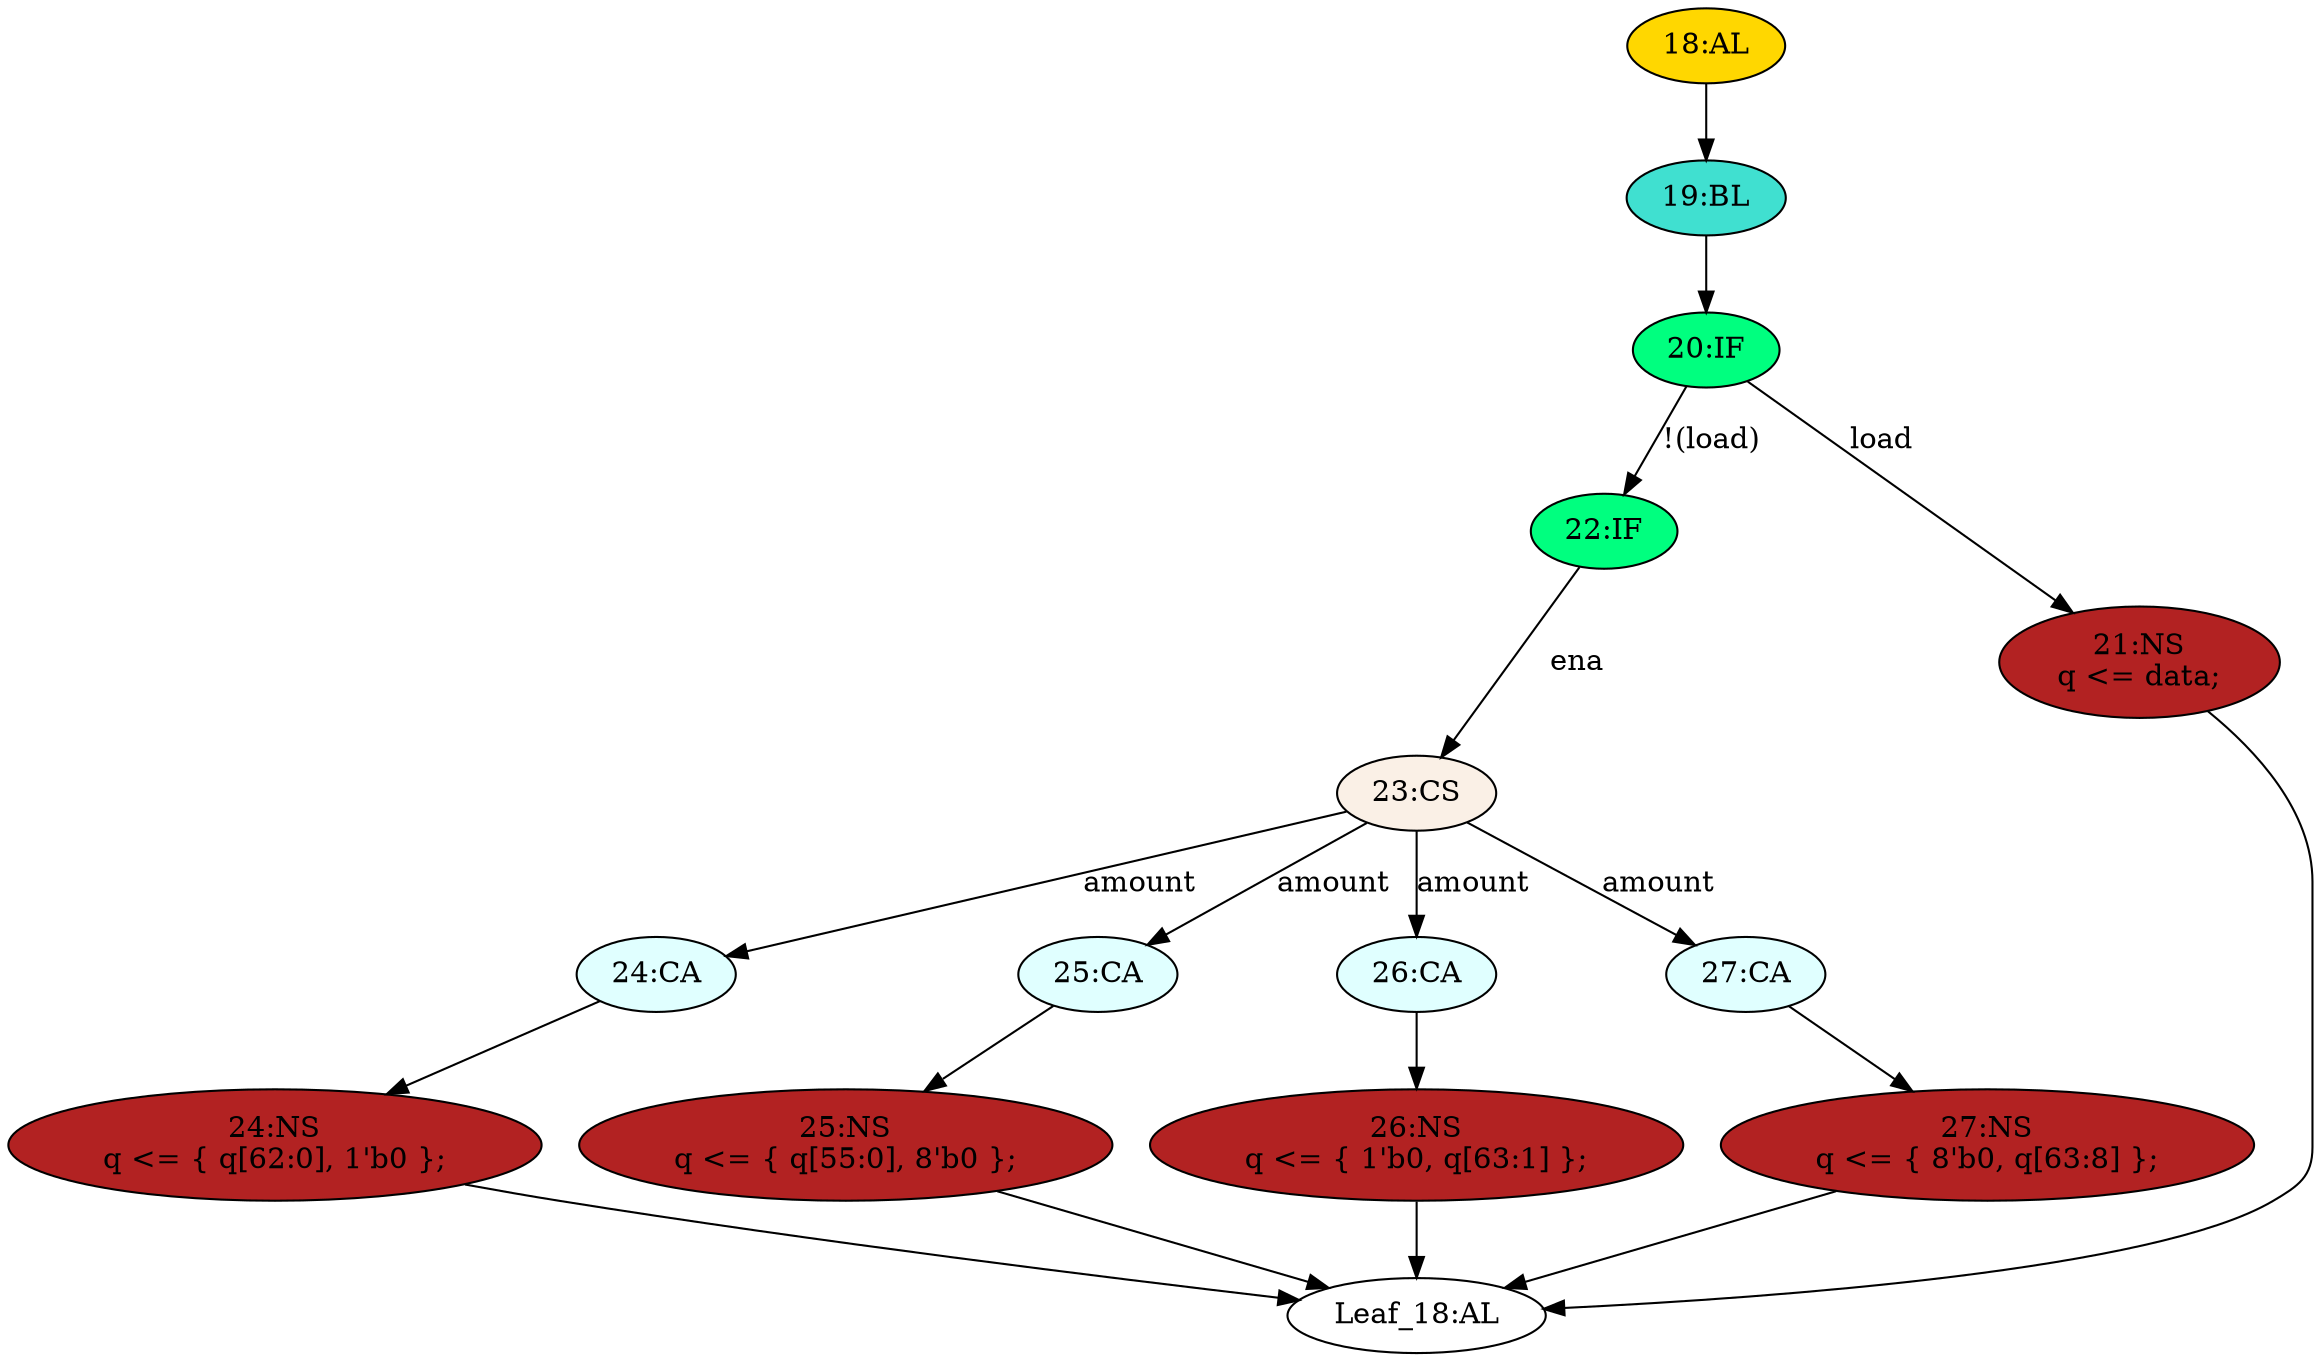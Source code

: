 strict digraph "" {
	node [label="\N"];
	"24:CA"	[ast="<pyverilog.vparser.ast.Case object at 0x7f8c119667d0>",
		fillcolor=lightcyan,
		label="24:CA",
		statements="[]",
		style=filled,
		typ=Case];
	"24:NS"	[ast="<pyverilog.vparser.ast.NonblockingSubstitution object at 0x7f8c11966910>",
		fillcolor=firebrick,
		label="24:NS
q <= { q[62:0], 1'b0 };",
		statements="[<pyverilog.vparser.ast.NonblockingSubstitution object at 0x7f8c11966910>]",
		style=filled,
		typ=NonblockingSubstitution];
	"24:CA" -> "24:NS"	[cond="[]",
		lineno=None];
	"22:IF"	[ast="<pyverilog.vparser.ast.IfStatement object at 0x7f8c11966bd0>",
		fillcolor=springgreen,
		label="22:IF",
		statements="[]",
		style=filled,
		typ=IfStatement];
	"23:CS"	[ast="<pyverilog.vparser.ast.CaseStatement object at 0x7f8c11966c90>",
		fillcolor=linen,
		label="23:CS",
		statements="[]",
		style=filled,
		typ=CaseStatement];
	"22:IF" -> "23:CS"	[cond="['ena']",
		label=ena,
		lineno=22];
	"19:BL"	[ast="<pyverilog.vparser.ast.Block object at 0x7f8c11977750>",
		fillcolor=turquoise,
		label="19:BL",
		statements="[]",
		style=filled,
		typ=Block];
	"20:IF"	[ast="<pyverilog.vparser.ast.IfStatement object at 0x7f8c11977790>",
		fillcolor=springgreen,
		label="20:IF",
		statements="[]",
		style=filled,
		typ=IfStatement];
	"19:BL" -> "20:IF"	[cond="[]",
		lineno=None];
	"Leaf_18:AL"	[def_var="['q']",
		label="Leaf_18:AL"];
	"25:CA"	[ast="<pyverilog.vparser.ast.Case object at 0x7f8c11966d50>",
		fillcolor=lightcyan,
		label="25:CA",
		statements="[]",
		style=filled,
		typ=Case];
	"25:NS"	[ast="<pyverilog.vparser.ast.NonblockingSubstitution object at 0x7f8c11966dd0>",
		fillcolor=firebrick,
		label="25:NS
q <= { q[55:0], 8'b0 };",
		statements="[<pyverilog.vparser.ast.NonblockingSubstitution object at 0x7f8c11966dd0>]",
		style=filled,
		typ=NonblockingSubstitution];
	"25:CA" -> "25:NS"	[cond="[]",
		lineno=None];
	"18:AL"	[ast="<pyverilog.vparser.ast.Always object at 0x7f8c11977a10>",
		clk_sens=True,
		fillcolor=gold,
		label="18:AL",
		sens="['clk']",
		statements="[]",
		style=filled,
		typ=Always,
		use_var="['load', 'ena', 'amount', 'data', 'q']"];
	"18:AL" -> "19:BL"	[cond="[]",
		lineno=None];
	"23:CS" -> "24:CA"	[cond="['amount']",
		label=amount,
		lineno=23];
	"23:CS" -> "25:CA"	[cond="['amount']",
		label=amount,
		lineno=23];
	"26:CA"	[ast="<pyverilog.vparser.ast.Case object at 0x7f8c11977090>",
		fillcolor=lightcyan,
		label="26:CA",
		statements="[]",
		style=filled,
		typ=Case];
	"23:CS" -> "26:CA"	[cond="['amount']",
		label=amount,
		lineno=23];
	"27:CA"	[ast="<pyverilog.vparser.ast.Case object at 0x7f8c119773d0>",
		fillcolor=lightcyan,
		label="27:CA",
		statements="[]",
		style=filled,
		typ=Case];
	"23:CS" -> "27:CA"	[cond="['amount']",
		label=amount,
		lineno=23];
	"20:IF" -> "22:IF"	[cond="['load']",
		label="!(load)",
		lineno=20];
	"21:NS"	[ast="<pyverilog.vparser.ast.NonblockingSubstitution object at 0x7f8c119777d0>",
		fillcolor=firebrick,
		label="21:NS
q <= data;",
		statements="[<pyverilog.vparser.ast.NonblockingSubstitution object at 0x7f8c119777d0>]",
		style=filled,
		typ=NonblockingSubstitution];
	"20:IF" -> "21:NS"	[cond="['load']",
		label=load,
		lineno=20];
	"25:NS" -> "Leaf_18:AL"	[cond="[]",
		lineno=None];
	"26:NS"	[ast="<pyverilog.vparser.ast.NonblockingSubstitution object at 0x7f8c11977110>",
		fillcolor=firebrick,
		label="26:NS
q <= { 1'b0, q[63:1] };",
		statements="[<pyverilog.vparser.ast.NonblockingSubstitution object at 0x7f8c11977110>]",
		style=filled,
		typ=NonblockingSubstitution];
	"26:NS" -> "Leaf_18:AL"	[cond="[]",
		lineno=None];
	"26:CA" -> "26:NS"	[cond="[]",
		lineno=None];
	"24:NS" -> "Leaf_18:AL"	[cond="[]",
		lineno=None];
	"27:NS"	[ast="<pyverilog.vparser.ast.NonblockingSubstitution object at 0x7f8c11977450>",
		fillcolor=firebrick,
		label="27:NS
q <= { 8'b0, q[63:8] };",
		statements="[<pyverilog.vparser.ast.NonblockingSubstitution object at 0x7f8c11977450>]",
		style=filled,
		typ=NonblockingSubstitution];
	"27:NS" -> "Leaf_18:AL"	[cond="[]",
		lineno=None];
	"27:CA" -> "27:NS"	[cond="[]",
		lineno=None];
	"21:NS" -> "Leaf_18:AL"	[cond="[]",
		lineno=None];
}
